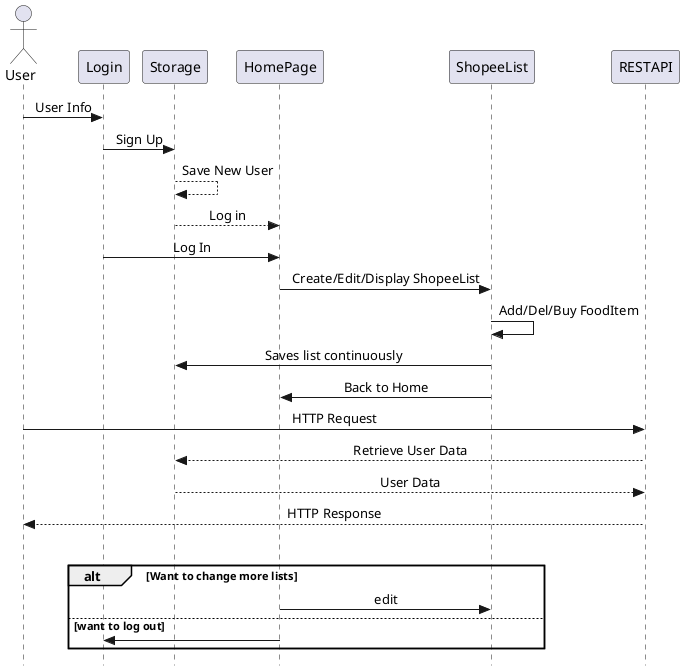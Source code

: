 @startuml Shopee


 skinparam Style strictuml
 skinparam SequenceMessageAlignment center



 actor User 
 User -> Login : User Info
 Login -> Storage : Sign Up
 Storage --> Storage : Save New User
 Storage --> HomePage : Log in
 Login -> HomePage: Log In
 HomePage -> ShopeeList : Create/Edit/Display ShopeeList
 ShopeeList -> ShopeeList : Add/Del/Buy FoodItem 
 ShopeeList -> Storage : Saves list continuously
 ShopeeList -> HomePage : Back to Home
 

 'This might be the wrong representation of the restapi??
 User -> RESTAPI : HTTP Request
 RESTAPI --> Storage : Retrieve User Data
 Storage --> RESTAPI : User Data
 RESTAPI --> User : HTTP Response


 loop endre
 alt Want to change more lists
     HomePage -> ShopeeList : edit 
 else want to log out
     HomePage -> Login
end 

@enduml

